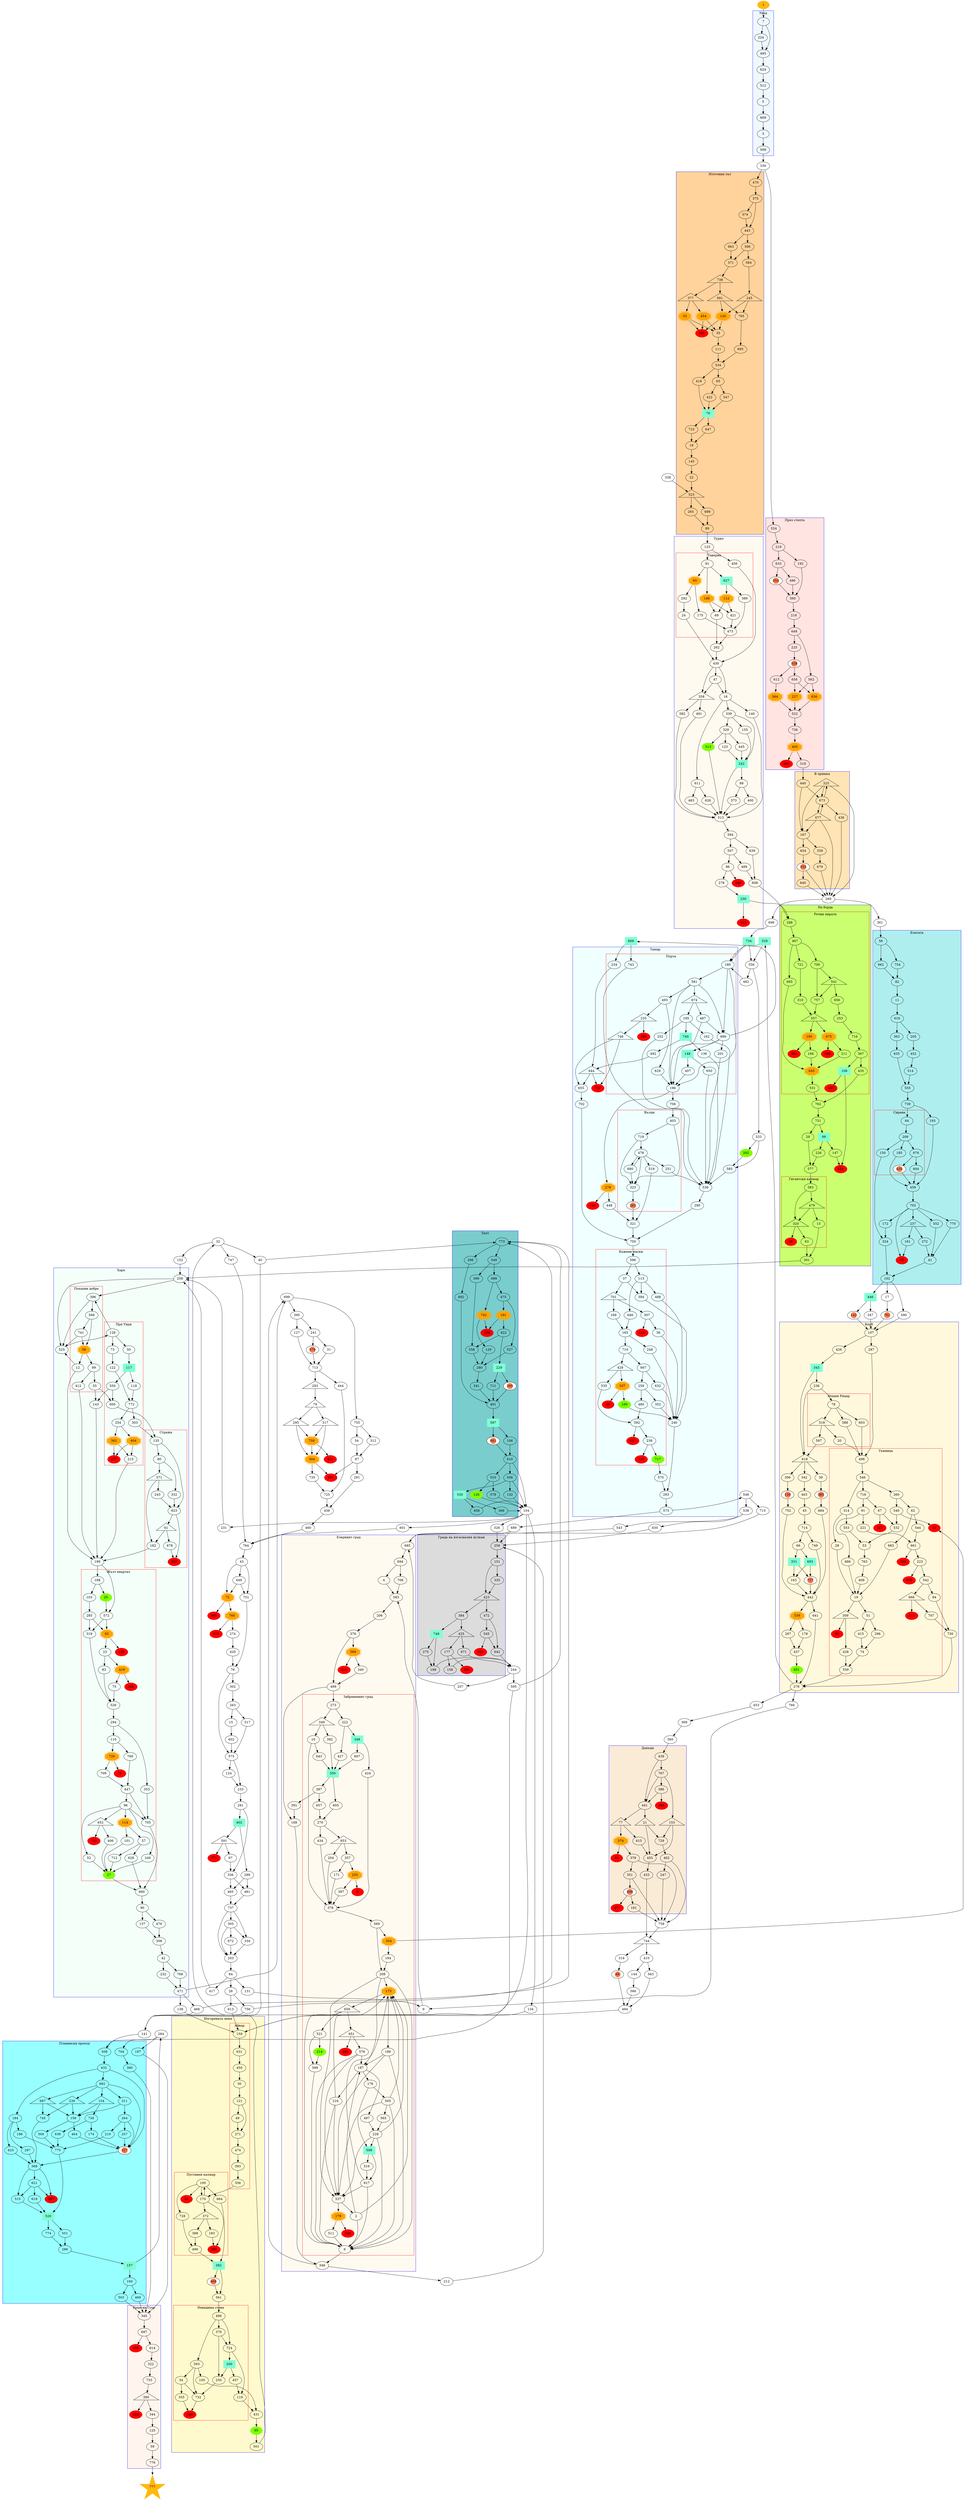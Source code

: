 digraph VarvarskiaBog {
    subgraph deaths {
        node [color=red, style=filled] 
        8, 14, 38, 44, 46, 60, 68, 71, 85, 115, 116, 139, 149, 164, 213, 217, 220
        246, 266, 268, 277, 282, 299, 304, 315, 328, 364, 365, 381, 398, 408, 411
        413, 414, 416, 461, 477, 484, 485, 502, 567, 580, 634, 637, 649, 668, 670
        722, 753, 771
    }
    subgraph battles {
        node [shape=doubleoctagon, color=orange, style=filled]
        33, 58, 72, 92, 93, 112, 114, 120, 146, 173, 179, 190, 191, 227, 255, 279
        337, 354, 362, 374, 404, 405, 419, 454, 504, 539, 564, 589, 636, 645, 675
        720, 742, 759, 760
    }
    subgraph chance {
        node [shape=box, color=aquamarine, style=filled]
        70, 98, 108, 117, 148, 157, 200, 229, 230, 242, 331, 343, 348, 350, 382, 402
        446, 520, 529, 530, 587, 598, 627, 669, 693, 734, 740, 748
    }
    subgraph skillcheck {
        node [shape=triangle]
        21, 77, 79, 153, 154, 235, 237, 239, 245, 283, 295, 309, 317, 320, 325, 349
        358, 372, 377, 390, 423, 425, 429, 479, 518, 523, 541, 557, 571, 591, 618
        644, 651, 652, 653, 659, 666, 674, 677, 687, 691, 701, 738, 744, 746
        61
    }
    subgraph awards {
        node [color=chartreuse, style=filled]
        109, 313, 451, 95, 202, 717, 214, 25, 27, 126
    }
    subgraph bads {
        node [style=radial, fillcolor="coral;0.2:white;0.8"]
        48, 142, 261, 327, 468, 554, 579, 606, 620, 681, 761, 528, 333, 385
        130, 727, 300
    }


    subgraph cluster_hram_guor {
        color = blue
        bgcolor = seashell
        label = "Храм на Гуор"
        345, 697, 614, 408, 322, 733, 390, 282, 344, 125, 59, 776
    }

    subgraph cluster_uvod {
        color = blue
        bgcolor = aliceblue
        label = "Увод"
        7, 224, 495, 624, 512, 5, 609, 3, 509
    }

    subgraph cluster_prez_stepta {
        color = blue
        bgcolor = mistyrose
        label = "През степта"
        524, 219, 633, 192, 554, 486, 560, 218, 648, 225, 528, 612, 658, 562
        564, 636, 227, 522, 736, 405, 580, 318
    }

    subgraph cluster_v_primka {
        color = blue
        bgcolor = moccasin
        label = "В примка"
        440, 673, 677, 325, 436, 167, 359, 654, 333, 654, 359, 333, 679, 640
    }

    subgraph cluster_blatata {
        color = blue
        bgcolor = paleturquoise
        label = "Блатата"
        56, 662, 754, 82, 11, 616, 363, 205, 635, 452, 514, 555, 459, 703
        552, 770, 237, 172, 85, 272, 161, 41, 324, 102, 739, 193

        subgraph cluster_sirena {
            color = red
            label = "Сирена"
            64, 209, 676, 185, 150, 620, 604
        }
    }

    subgraph cluster_iztochnia_pat {
        color = blue
        bgcolor = burlywood1
        label = "Източния път"
        470, 375, 574, 443, 663, 586, 371, 738, 584, 377, 691, 245, 33
        454, 120, 765, 35, 381, 695, 111, 534, 418, 65, 422, 547, 70
        723, 647, 18, 145, 22, 523, 265, 698, 89
    }

    subgraph cluster_turil {
        color = blue
        bgcolor = floralwhite
        label = "Турил"
        133, 262, 430, 47, 16, 358, 339, 329, 155, 123, 445, 313, 140, 491
        242, 88, 400, 373, 611, 483, 626, 582, 513, 594, 489, 639, 507, 86
        608, 278, 649, 230, 413

        subgraph cluster_taverna {
            color = red
            label = "Таверна"
            81, 456, 627, 389, 112, 146, 93, 69, 421, 175, 292, 473, 24
        }
    }

    subgraph cluster_korb {
        color = blue
        bgcolor = cornsilk
        label = "Корб"
        107, 287, 426, 343, 236, 730, 276, 618, 342, 39, 306, 463, 385, 130
        45, 684, 752, 714, 749, 66, 331, 693, 163, 727, 442, 539, 641, 267
        178, 437, 451

        subgraph cluster_noshten_ricar {
            color = red
            label = "Нощен Рицар"
            78, 588, 603, 518, 20, 597
        }

        subgraph cluster_tamnica {
            color = red
            label = "Тъмница"
            498, 546, 260, 718, 314, 62, 540, 14, 532, 67, 91, 28, 553
            683, 686, 544, 217, 221, 661, 304, 223, 670, 542, 666, 94
            213, 707, 53, 763, 409, 19, 51, 309, 415, 296, 428, 60
            74, 559
        }
    }

    subgraph cluster_danaci {
        color = blue
        bgcolor = antiquewhite
        label = "Данъци"
        439, 767, 386, 441, 364, 77, 153, 21, 615, 374, 729, 455, 379, 44
        433, 351, 462, 606, 247, 181, 277
    }

    subgraph cluster_izgorenata_zemya {
        color = blue
        bgcolor = lemonchiffon
        label = "Изгорената земя"
        382, 468, 561, 431, 95, 501
        
        subgraph cluster_aivar {
            color = red
            label = "Айвар"
            159, 631, 450, 30, 121, 49, 271, 474, 393, 356
        }

        subgraph cluster_pustinen_kalmar {
            color = red
            label = "Пустинен калмар"
            170, 100, 372, 664, 728, 46, 388, 183, 490, 268
        }

        subgraph cluster_nevidima_stena {
            color = red
            label = "Невидима стена"
            496, 370, 724, 200, 593, 34, 105, 250, 457, 355
            732, 119, 164
        }
    }

    subgraph cluster_tamir {
        color = blue
        bgcolor = azure
        label = "Тамир"
        706, 279, 149, 448, 536, 644, 722, 655, 702, 290, 585, 321
        750, 570, 293, 573, 240
        
        subgraph cluster_porta {
            color = red
            label = "Порта"
            180, 581, 674, 487, 690, 493, 201, 148, 650, 407, 629, 235
            746, 398, 196, 195, 740, 162, 252, 492, 136, 234, 743
        }

        subgraph cluster_vulci {
            color = red
            label = "Вълци"
            403, 719, 478, 251, 680, 519, 323, 261
        }

        subgraph cluster_kozheni_maski {
            color = red
            label = "Кожени маски"
            596, 37, 113, 701, 488, 646, 394, 169, 307, 115, 165, 36
            710, 248, 429, 667, 337, 535, 632, 259, 68, 109, 352, 480
            592, 637, 238, 116, 717
        }
    }

    subgraph cluster_ezernia_grad {
        color = blue
        bgcolor = floralwhite
        label = "Езерният град"
        685, 4, 708, 583, 206, 376, 589, 340, 416, 499, 168, 346, 694
        387, 391

        subgraph cluster_zabranenia_grad {
            color = red
            label = "Забраненият град"
            273, 222, 349, 427, 348, 392, 10, 607, 643, 424, 350, 387, 605
            657, 270, 434, 653, 357, 204, 255, 171, 8, 397, 378, 569, 194
            208, 354, 173, 187, 6, 659, 189, 651, 521, 484, 214, 599, 576
            216, 537, 2, 179, 220, 511, 176, 505, 565, 497, 228, 598, 516
            617
        }
    }

    subgraph cluster_na_borda {
        color = blue
        bgcolor = darkolivegreen1
        label = "На борда"
        731, 762, 29, 98, 226, 577, 634, 147, 577, 301

        subgraph cluster_rechni_pirati {
            color = red
            label = "Речни пирати"
            288, 467, 700, 721, 665, 541, 310, 757, 656, 557, 253, 675, 190
            716, 211, 502, 166, 645, 367, 435, 108, 485, 531, 668
        }
        subgraph cluster_gigantski_kalmar {
            color = red
            label = "Гигантски калмар"
            383, 479, 13, 320, 63, 38
        }        
    }

    subgraph cluster_harp {
        color = blue
        bgcolor = mintcream
        label = "Харп"
        258, 525, 199, 143, 188, 572, 103, 25, 285, 319, 92
        139, 526, 83, 419, 246, 75, 526, 660, 90, 137, 476
        308, 42, 232, 768, 471

        subgraph cluster_pri_uiri {
            color = red
            label = "При Уири"
            128, 73, 122, 50, 117, 118, 772, 550, 600, 303
            254, 404, 362, 215, 477
        }

        subgraph cluster_pohapni_dobre {
            color = red
            label = "Похапни добре"
            396, 568, 741, 58, 99, 12, 412, 55
        }

        subgraph cluster_strazha {
            color = red
            label = "Стража"
            135, 80, 571, 332, 243, 623, 328, 61, 678, 182
        }

        subgraph cluster_zhult_kvartal {
            color = red
            label = "Жълт квартал"
            188, 25, 103, 572, 285, 23, 419, 83, 75, 318, 526
            246, 92, 139, 319, 294, 110, 353, 769, 720, 71, 709
            447, 96, 652, 114, 52, 249, 705, 753, 406, 101, 57
            712, 628, 27
        }
    }

    subgraph cluster_tilt {
        color = blue
        bgcolor = darkslategray3
        label = "Тилт"
        773, 298, 549, 692, 399, 688, 742, 191, 527, 129
        299, 622, 558, 280, 220, 341, 711, 300, 587, 475
        401, 229, 106, 681, 610, 506, 510, 530, 132, 125
        578, 458, 366, 126
    }

    subgraph cluster_grada_na_izgasnalia_vulkan {
        color = blue
        bgcolor = gainsboro
        label = "Града на изгасналия вулкан"
        256, 151, 335, 423, 384, 472, 425, 748, 545, 671
        177, 275, 642, 315, 158, 266, 198
    }

    subgraph cluster_planinski_prohod {
        color = blue
        bgcolor = darkslategray1
        label = "Планински проход"
        508, 432, 327, 682, 184, 687, 239, 154, 311, 297, 625
        264, 186, 210, 257, 745, 156, 726, 368, 500, 464, 638
        174, 775, 621, 567, 619, 515, 774, 551, 286, 157, 704
        197, 160, 380, 503, 469, 520
    }

    1 [color=darkgoldenrod1, style=filled]
    1 -> 7
    2 -> 187, 173, 6
    3 -> 509
    4 -> 583
    5 -> 609
    6 -> 346
    7 -> 224, 495
    8
    9 -> 583
    10 -> 378, 643
    11 -> 616
    12 -> 525, 199
    13 -> 301
    14
    15 -> 602
    16 -> 140, 339, 611
    17 -> 761
    18 -> 145
    19 -> 51, 309
    20 -> 498
    21 -> 729, 455
    22 -> 523
    23 -> 83, 419
    24 -> 430
    25 -> 572
    26 -> 756, 613
    27 -> 660
    28 -> 19
    29 -> 577
    30 -> 121
    31 -> 713
    32 -> 152, 747, 40
    33 -> 35, 381
    34 -> 355, 732
    35 -> 111
    36 -> 240
    37 -> 701, 394
    38
    39 -> 385
    40 -> 773, 141
    41 -> 102
    42 -> 768, 232
    43 -> 751, 449, 72
    44
    45 -> 714
    46 
    47 -> 16, 358
    48 -> 494
    49 -> 271
    50 -> 117
    51 -> 296, 415
    52 -> 27
    53 -> 763
    54 -> 87
    55 -> 143, 600
    56 -> 662, 754
    57 -> 628, 712
    58 -> 99, 12
    59 -> 776
    60
    61 -> 182, 678
    62 -> 683, 544
    63 -> 301
    64 -> 209
    65 -> 422, 547
    66 -> 693, 331
    67 -> 217, 532
    68
    69 -> 262
    70 -> 723, 647
    71
    72 -> 760, 365
    73 -> 122
    74 -> 559
    75 -> 526
    76 -> 575, 302
    77 -> 374, 615
    78 -> 518, 603, 588
    79 -> 295, 317
    80 -> 571, 332
    81 -> 93, 146, 627
    82 -> 11
    83 -> 526
    84 -> 26, 131, 417
    85
    86 -> 649, 278
    87 -> 461, 291
    88 -> 373, 400
    89 -> 133
    90 -> 137, 476
    91 -> 686, 221
    92 -> 23, 139
    93 -> 292, 175
    94 -> 730
    95 -> 501
    96 -> 249, 114, 652, 52, 705
    97 -> 336
    98 -> 147, 226
    99 -> 412, 55
    100 -> 728, 664, 46, 170
    101 -> 27
    102 -> 17, 590, 446
    103 -> 285
    104 -> 231, 601, 134, 326, 508
    105 -> 431
    106 -> 610
    107 -> 426, 287
    108 -> 634, 485
    109 -> 240
    110 -> 769, 720
    111 -> 534
    112 -> 421, 69
    113 -> 646, 488, 394
    114 -> 101, 57
    115
    116
    117 -> 118, 550
    118 -> 772
    119 -> 431
    120 -> 35, 381
    121 -> 271, 49
    122 -> 772
    123 -> 242
    124 -> 233
    125 -> 59
    126 -> 104
    127 -> 713
    128 -> 396, 73, 50
    129 -> 280
    130 -> 752
    131 -> 9
    132 -> 104
    133 -> 81, 456
    134 -> 159
    135 -> 80, 623
    136 -> 536
    137 -> 308
    138 -> 159
    139
    140 -> 513
    141 -> 508
    142 -> 107
    143 -> 199
    144 -> 566
    145 -> 22
    146 -> 421, 69
    147 -> 634
    148 -> 407, 650
    149
    150 -> 324
    151 -> 423, 335
    152 -> 258
    153 -> 729, 455
    154 -> 726, 156
    155 -> 242
    156 -> 464, 500
    157 -> 160, 284
    158 -> 244
    159 -> 631
    160 -> 503, 469
    161 -> 85
    162 -> 536
    163 -> 442
    164
    165 -> 248, 710
    166 -> 645
    167 -> 359, 654
    168 -> 346
    169 -> 165
    170 -> 100, 372, 268
    171 -> 378
    172 -> 324
    173 -> 659, 189
    174 -> 327
    175 -> 473
    176 -> 505, 598
    177 -> 158, 266
    178 -> 437
    179 -> 511, 220
    180 -> 581, 690, 196
    181 -> 758
    182 -> 199
    183 -> 268
    184 -> 625, 297, 186
    185 -> 459
    186 -> 775
    187 -> 216, 497, 176
    188 -> 25, 103
    189 -> 537, 187, 6
    190 -> 166, 502
    191 -> 622, 299
    192 -> 560
    193 -> 459
    194 -> 208
    195 -> 162, 252, 740
    196 -> 706, 279
    197 -> 345
    198 -> 244
    199 -> 188, 572
    200 -> 250, 457
    201 -> 536
    202 -> 585
    203 -> 84
    204 -> 378
    205 -> 452
    206 -> 376
    207 -> 685
    208 -> 537, 187, 173, 6
    209 -> 676, 185, 150
    210 -> 775
    211 -> 645
    212 -> 256
    213
    214 -> 599
    215 -> 199
    216 -> 173, 537, 6
    217
    218 -> 648
    219 -> 192, 633
    220
    221 -> 661
    222 -> 348, 427
    223 -> 542, 670
    224 -> 495
    225 -> 528
    226 -> 577
    227 -> 522
    228 -> 598, 173, 537, 6
    229 -> 300, 711
    230 -> 288, 413
    231 -> 258
    232 -> 471
    233 -> 281
    234 -> 644
    235 -> 746, 398
    236 -> 78, 618
    237 -> 272, 161
    238 -> 717, 116
    239 -> 745, 156
    240 -> 293
    241 -> 31, 579
    242 -> 88, 513
    243 -> 623
    244 -> 207, 595
    245 -> 120, 765
    246
    247 -> 758
    248 -> 240
    249 -> 27
    250 -> 732
    251 -> 536
    252 -> 536
    253 -> 716
    254 -> 362, 404
    255 -> 397, 8
    256 -> 151
    257 -> 327
    258 -> 525, 396
    259 -> 352, 480
    260 -> 62, 540
    261 -> 321
    262 -> 430
    263 -> 517, 15
    264 -> 257, 210, 327
    265 -> 89
    266
    267 -> 437
    268
    269 -> 361, 696
    270 -> 653, 434
    271 -> 474
    272 -> 41
    273 -> 349, 222
    274 -> 420
    275 -> 198
    276 -> 453, 766, 529
    277
    278 -> 230
    279 -> 448, 149
    280 -> 341
    281 -> 336, 402
    282
    283 -> 79
    284 -> 197, 704
    285 -> 92, 319
    286 -> 157
    287 -> 498
    288 -> 467
    289 -> 465, 481
    290 -> 750
    291 -> 438
    292 -> 24
    293 -> 573
    294 -> 110, 353
    295 -> 504, 759
    296 -> 74
    297 -> 368
    298 -> 692
    299
    300 -> 401
    301 -> 258
    302 -> 263
    303 -> 135
    304
    305 -> 672, 334, 203
    306 -> 130
    307 -> 36, 115
    308 -> 42
    309 -> 428, 60
    310 -> 557
    311 -> 156, 264
    312 -> 87
    313 -> 513
    314 -> 28, 553
    315
    316 -> 48
    317 -> 504, 759
    318 -> 440
    319 -> 526
    320 -> 63, 38
    321 -> 750
    322 -> 733
    323 -> 261
    324 -> 102
    325 -> 269, 673, 167
    326 -> 256
    327 -> 368
    328
    329 -> 123, 445, 313
    330 -> 470, 524
    331 -> 163, 727
    332 -> 623
    333 -> 640, 269
    334 -> 203
    335 -> 423
    336 -> 465, 481
    337 -> 109, 68
    338 -> 523
    // no input to 338
    339 -> 242, 329, 155
    340 -> 499
    341 -> 401
    342 -> 463
    343 -> 618, 236
    344 -> 125
    345 -> 697
    346 -> 212, 699
    347 -> 107
    348 -> 424, 607
    349 -> 10, 392
    350 -> 387, 605
    351 -> 606, 758
    352 -> 240
    353 -> 705
    354 -> 194, 14
    355 -> 164
    356 -> 170
    357 -> 255, 171
    358 -> 491, 582
    359 -> 679
    360 -> 439
    361 -> 56
    362 -> 215, 477
    363 -> 635
    364
    365 
    366 -> 104
    367 -> 435, 108
    368 -> 515, 621, 567
    369 -> 360
    370 -> 724, 250
    371 -> 738
    372 -> 183, 388
    373 -> 513
    374 -> 379, 44
    375 -> 574, 443
    376 -> 589, 499
    377 -> 33, 454
    378 -> 569
    379 -> 351, 758
    380 -> 345
    381
    382 -> 468, 561
    383 -> 479, 320
    384 -> 425, 748
    385 -> 684
    386 -> 441, 364
    387 -> 657, 391
    388 -> 490
    389 -> 473
    390 -> 282, 344
    391 -> 168
    392 -> 350
    393 -> 356
    394 -> 240
    395 -> 127, 241
    396 -> 525, 568
    397 -> 378
    398
    399 -> 558
    400 -> 513
    401 -> 587
    402 -> 289, 591
    403 -> 323, 719
    404 -> 215, 477
    405 -> 318, 580
    406 -> 27
    407 -> 196
    408
    409 -> 19
    410 -> 144, 563
    411
    412 -> 199
    413
    414
    415 -> 74
    416
    417 -> 258
    418 -> 70
    419 -> 75, 246
    420 -> 76
    421 -> 473
    422 -> 70
    423 -> 472, 384
    424 -> 378
    425 -> 671, 177
    426 -> 343
    427 -> 350
    428 -> 559
    429 -> 535, 337
    430 -> 47, 16, 358
    431 -> 95
    432 -> 327, 682, 184
    433 -> 744
    434 -> 378
    435 -> 762
    436 -> 269
    437 -> 451
    438 -> 460
    439 -> 767, 441
    440 -> 167, 673
    441 -> 21, 77
    442 -> 539, 641
    443 -> 586, 663
    444 -> 725
    445 -> 242
    446 -> 142, 347
    447 -> 96, 705
    448 -> 321
    449 -> 751, 72
    450 -> 30
    451 -> 276
    452 -> 514
    453 -> 369
    454 -> 35, 381
    455 -> 433
    456 -> 430
    457 -> 119
    458 -> 104
    459 -> 703
    460 -> 764
    461
    462 -> 247, 758
    463 -> 45
    464 -> 327
    465 -> 737
    466 -> 773, 141
    467 -> 665, 721, 700
    468 -> 561
    469 -> 345
    470 -> 375
    471 -> 699, 466, 138
    472 -> 642, 545
    473 -> 262
    474 -> 393
    475 -> 191, 527
    476 -> 308
    477
    478 -> 251, 680, 519, 323
    479 -> 13, 320
    480 -> 592
    481 -> 737
    482 -> 180
    483 -> 513
    484
    485
    486 -> 560
    487 -> 690, 196
    488 -> 240
    489 -> 608
    490 -> 382
    491 -> 513
    492 -> 644
    493 -> 629, 235
    494 -> 159
    495 -> 624
    496 -> 370, 724, 593
    497 -> 228
    498 -> 546
    499 -> 273, 168
    500 -> 775
    501 -> 32
    502
    503 -> 345
    504 -> 735, 461
    505 -> 565, 537, 173, 6
    506 -> 530, 132, 104
    507 -> 489, 86
    508 -> 432
    509 -> 330
    510 -> 126, 578
    511 -> 6
    512 -> 5
    513 -> 594
    514 -> 555
    515 -> 520
    516 -> 617
    517 -> 575
    518 -> 597, 20
    519 -> 321
    520 -> 774, 551
    521 -> 599, 214
    522 -> 736
    523 -> 265, 698
    524 -> 219
    525 -> 128
    526 -> 294
    527 -> 280
    528 -> 612, 658
    529 -> 180, 556
    530 -> 458, 366
    531 -> 762
    532 -> 53
    533 -> 202, 585
    534 -> 65, 418
    535 -> 592
    536 -> 290
    537 -> 179, 2
    538 -> 543, 630
    539 -> 178, 267
    540 -> 14, 532
    541 -> 656, 757
    542 -> 94, 666
    543 -> 685
    544 -> 661
    545 -> 642, 315
    546 -> 718, 314, 260
    547 -> 70
    548 -> 715, 538
    549 -> 688, 399
    550 -> 143, 600
    551 -> 286
    552 -> 41
    553 -> 53
    554 -> 560
    555 -> 739
    556 -> 533, 482
    557 -> 675, 190
    558 -> 280
    559 -> 276
    560 -> 218
    561 -> 496
    562 -> 227, 636
    563 -> 494
    564 -> 522
    565 -> 228
    566 -> 494
    567
    568 -> 741, 58
    569 -> 354, 208
    570 -> 293
    571 -> 182, 243
    572 -> 92, 319
    573 -> 689, 548
    574 -> 443
    575 -> 233, 124
    576 -> 537, 187, 6
    577 -> 383
    578 -> 104
    579 -> 713
    580
    581 -> 196, 674, 690, 493
    582 -> 513
    583 -> 206
    584 -> 245
    585 -> 536
    586 -> 371, 584
    587 -> 106, 681
    588 -> 498
    589 -> 340, 416
    590 -> 107
    591 -> 97, 771
    592 -> 637, 238
    593 -> 105, 34, 732
    594 -> 639, 507
    595 -> 773, 141
    596 -> 113, 37
    597 -> 618
    598 -> 516, 617
    599 -> 6
    600 -> 135
    601 -> 764
    602 -> 575
    603 -> 498
    604 -> 459
    605 -> 270
    606 -> 181, 277
    607 -> 350
    608 -> 288
    609 -> 3
    610 -> 506, 510, 104
    611 -> 483, 626
    612 -> 564
    613 -> 159
    614 -> 322
    615 -> 455
    616 -> 205, 363
    617 -> 173, 537, 6
    618 -> 306, 39, 342
    619 -> 520
    620 -> 459
    621 -> 619, 515, 567
    622 -> 229, 558
    623 -> 61, 328
    624 -> 512
    625 -> 368
    626 -> 513
    627 -> 389, 112
    628 -> 660
    629 -> 196
    630 -> 256
    631 -> 450
    632 -> 240
    633 -> 486, 554
    634
    635 -> 555
    636 -> 522
    637
    638 -> 775
    639 -> 608
    640 -> 269
    641 -> 276
    642 -> 244
    643 -> 350
    644 -> 655, 722
    645 -> 531
    646 -> 165
    647 -> 18
    648 -> 562, 225
    649
    650 -> 536
    651 -> 484, 576
    652 -> 406, 753
    653 -> 204, 357
    654 -> 333
    655 -> 702
    656 -> 253
    657 -> 270
    658 -> 227, 636
    659 -> 651, 521, 6
    660 -> 90
    661 -> 304, 223
    662 -> 82
    663 -> 371
    664 -> 382
    665 -> 645
    666 -> 707, 213
    667 -> 632, 259
    668
    669 -> 234, 743
    670
    671 -> 244
    672 -> 203
    673 -> 677, 325, 436
    674 -> 487, 195
    675 -> 211, 668
    676 -> 620, 604
    677 -> 269, 673, 167
    678 -> 328
    679 -> 269
    680 -> 478, 323
    681 -> 610
    682 -> 687, 239, 154, 311, 327
    683 -> 19
    684 -> 442
    685 -> 694
    686 -> 19
    687 -> 745, 156
    688 -> 742, 475
    689 -> 685, 256
    690 -> 201, 148, 669, 196
    691 -> 120, 765
    692 -> 401
    693 -> 163, 727
    694 -> 708, 4
    695 -> 534
    696 -> 734
    697 -> 614, 408
    698 -> 89
    699 -> 395, 755
    700 -> 541, 757
    701 -> 169, 307
    702 -> 750
    703 -> 237, 770, 172, 552, 85
    704 -> 380
    705 -> 660
    706 -> 403
    707 -> 730
    708 -> 583
    709 -> 447
    710 -> 667, 429
    711 -> 401
    712 -> 27
    713 -> 444, 283
    714 -> 749, 66
    715 -> 685
    716 -> 367
    717 -> 570
    718 -> 91, 67
    719 -> 323, 478
    720 -> 709, 71
    721 -> 310
    722
    723 -> 18
    724 -> 119, 200
    725 -> 438
    726 -> 638, 174
    727 -> 442
    728 -> 490
    729 -> 462
    730 -> 276
    731 -> 29, 98
    732 -> 164
    733 -> 390
    734 -> 180, 556
    735 -> 725
    736 -> 405
    737 -> 334, 203, 305
    738 -> 377, 691
    739 -> 64, 193
    740 -> 492, 136
    741 -> 525, 58
    742 -> 129, 299
    743 -> 536
    744 -> 410, 316
    745 -> 368
    746 -> 655, 722
    747 -> 764
    748 -> 275, 198
    749 -> 442
    750 -> 596
    751 -> 76
    752 -> 442
    753
    754 -> 82
    755 -> 312, 54
    756 -> 773, 141
    757 -> 557
    758 -> 744
    759 -> 504, 411
    760 -> 274, 414
    761 -> 107
    762 -> 731
    763 -> 409
    764 -> 43
    765 -> 695
    766 -> 9
    767 -> 441, 153, 386
    768 -> 471
    769 -> 447
    770 -> 41
    771
    772 -> 254, 303
    773 -> 298, 549
    774 -> 286
    775 -> 520
    776 -> 777
    777 [shape=star, color=darkgoldenrod1, style=filled]
}